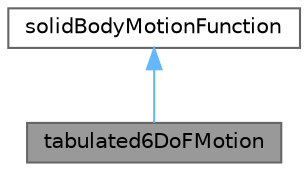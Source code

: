 digraph "tabulated6DoFMotion"
{
 // LATEX_PDF_SIZE
  bgcolor="transparent";
  edge [fontname=Helvetica,fontsize=10,labelfontname=Helvetica,labelfontsize=10];
  node [fontname=Helvetica,fontsize=10,shape=box,height=0.2,width=0.4];
  Node1 [id="Node000001",label="tabulated6DoFMotion",height=0.2,width=0.4,color="gray40", fillcolor="grey60", style="filled", fontcolor="black",tooltip="Tabulated 6DoF motion function."];
  Node2 -> Node1 [id="edge1_Node000001_Node000002",dir="back",color="steelblue1",style="solid",tooltip=" "];
  Node2 [id="Node000002",label="solidBodyMotionFunction",height=0.2,width=0.4,color="gray40", fillcolor="white", style="filled",URL="$classFoam_1_1solidBodyMotionFunction.html",tooltip="Base class for defining solid-body motions."];
}
